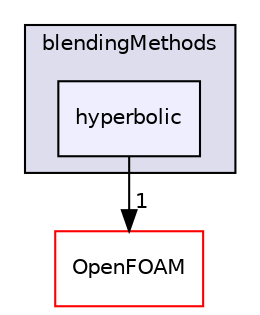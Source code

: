 digraph "src/phaseSystemModels/reactingEulerFoam/phaseSystems/BlendedInterfacialModel/blendingMethods/hyperbolic" {
  bgcolor=transparent;
  compound=true
  node [ fontsize="10", fontname="Helvetica"];
  edge [ labelfontsize="10", labelfontname="Helvetica"];
  subgraph clusterdir_0db6c73b6a483688fcc75ede5b33eae6 {
    graph [ bgcolor="#ddddee", pencolor="black", label="blendingMethods" fontname="Helvetica", fontsize="10", URL="dir_0db6c73b6a483688fcc75ede5b33eae6.html"]
  dir_8b721651bcc3ef9b6a7925c80d045b72 [shape=box, label="hyperbolic", style="filled", fillcolor="#eeeeff", pencolor="black", URL="dir_8b721651bcc3ef9b6a7925c80d045b72.html"];
  }
  dir_c5473ff19b20e6ec4dfe5c310b3778a8 [shape=box label="OpenFOAM" color="red" URL="dir_c5473ff19b20e6ec4dfe5c310b3778a8.html"];
  dir_8b721651bcc3ef9b6a7925c80d045b72->dir_c5473ff19b20e6ec4dfe5c310b3778a8 [headlabel="1", labeldistance=1.5 headhref="dir_003201_002151.html"];
}
